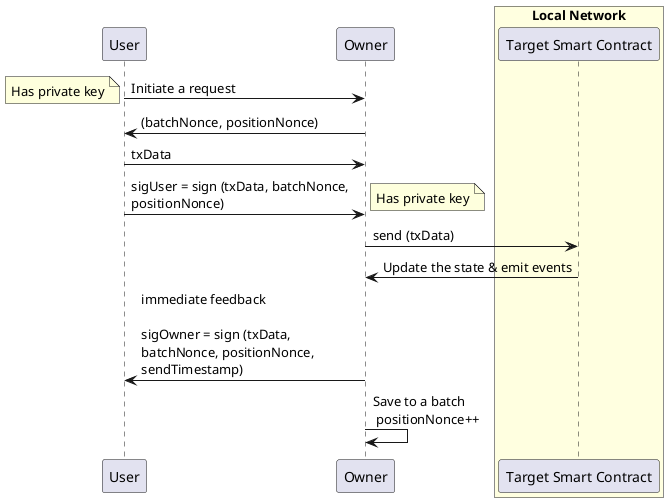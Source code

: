 @startuml system
skinparam maxMessageSize 220
skinparam SequenceGroupBodyBackgroundColor #FFFFFF90

participant User
participant Owner

box "Local Network" #LightYellow
participant "Target Smart Contract" as LocalBlockchain
end box

' box "Public Network" #LightGray
' participant "Relayer Smart Contract" as PublicRelayer
' end box

User -> Owner : Initiate a request
note left : Has private key
Owner -> User : (batchNonce, positionNonce)
' User -> User : Generate (txData)

User -> Owner : txData
User -> Owner : sigUser = sign (txData, batchNonce, positionNonce)

note right : Has private key

Owner -> LocalBlockchain : send (txData)
LocalBlockchain -> Owner : Update the state & emit events
Owner -> User : immediate feedback \n\nsigOwner = sign (txData, batchNonce, positionNonce, sendTimestamp)


Owner -> Owner : Save to a batch \n positionNonce++


' == Asynchronously ==
' box Asynchronously
' Owner -> PublicRelayer : Send batch to public network \n\nrelayTransactions (txData[], sigUser[], batchNonce)
' Owner -> Owner : batchNonce++
' end box

@endumld